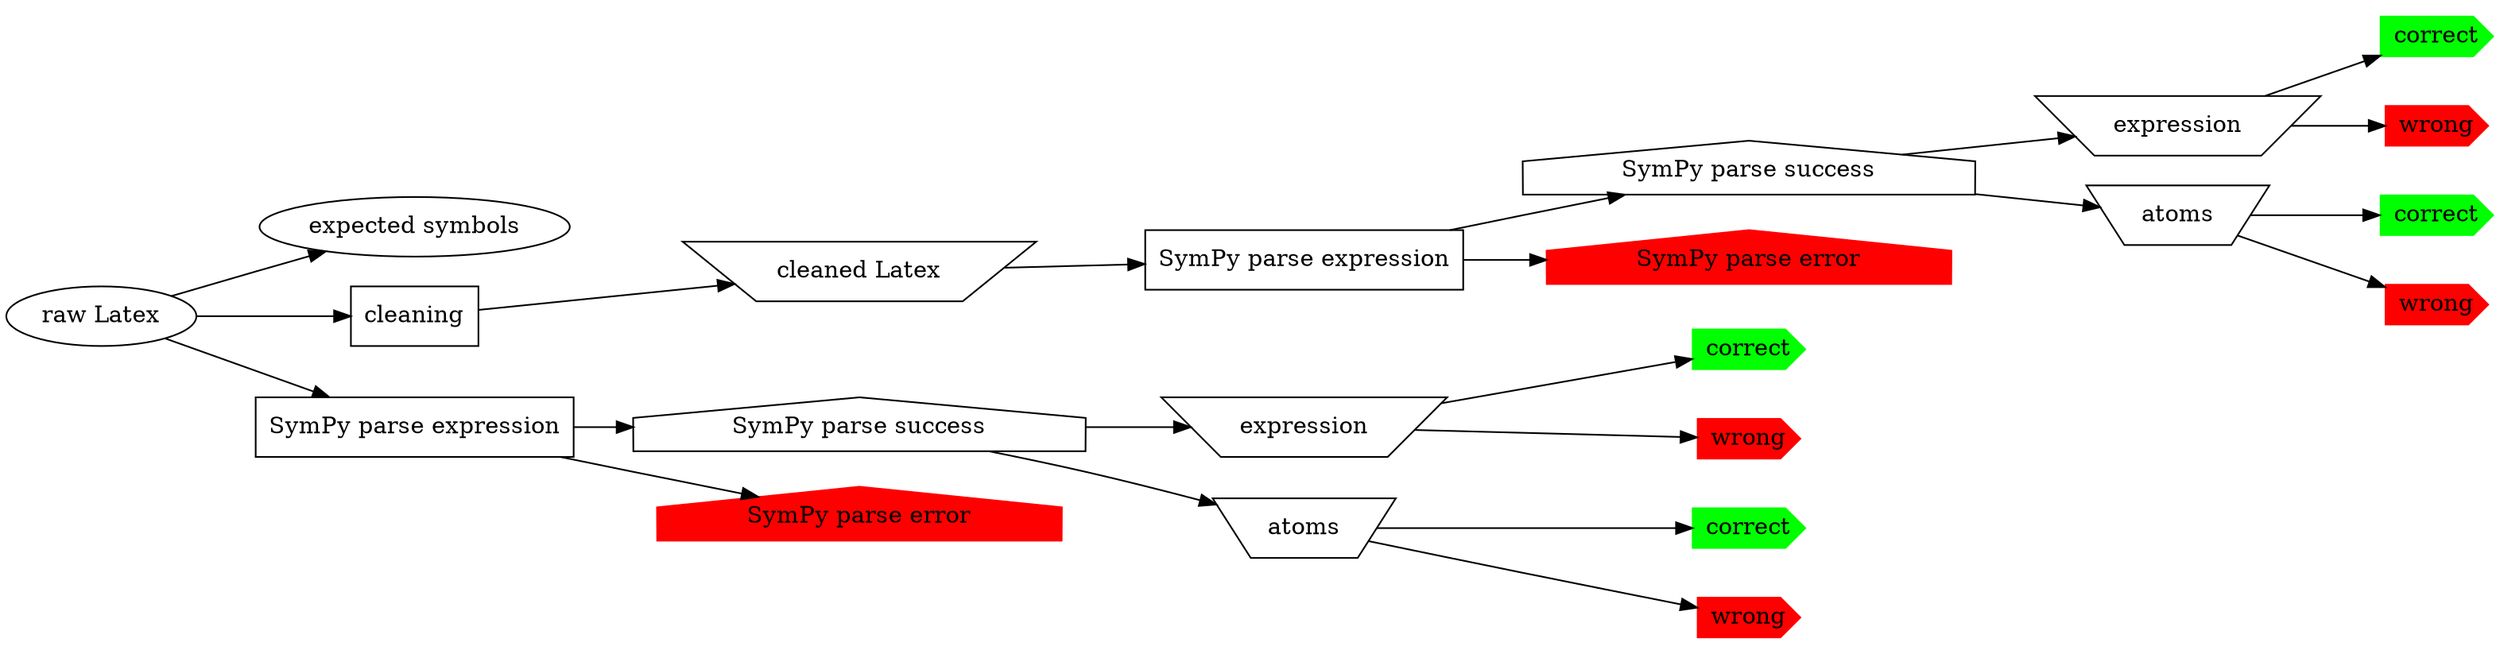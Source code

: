 digraph G {
    rankdir="LR";

  "raw Latex" [shape="oval"]; // manual
  "expected symbols" [shape="oval"]; // manual
  
  "raw Latex" -> "expected symbols";
  
  "cleaning" [shape="rectangle"]; // action
  
  "raw Latex" -> "cleaning";
 
  "cleaned Latex" [shape="invtrapezium"]; // intermediate file
  
  "cleaning" -> "cleaned Latex";
  
  sympy_parse_raw [shape="rectangle" label="SymPy parse expression"]; // action
  
  "raw Latex" -> sympy_parse_raw;

  sympy_parse_clean [shape="rectangle" label="SymPy parse expression"]; // action
 
  "cleaned Latex" ->  sympy_parse_clean;

  sympy_raw_success [shape="house", label="SymPy parse success"];
  sympy_raw_error [shape="house" style=filled color=red, label="SymPy parse error"];

  sympy_parse_raw -> sympy_raw_success;
  sympy_parse_raw -> sympy_raw_error;

  sympy_clean_success [shape="house", label="SymPy parse success"];
  sympy_clean_error [shape="house" style=filled color=red, label="SymPy parse error"];
  
  sympy_parse_clean -> sympy_clean_success;
  sympy_parse_clean -> sympy_clean_error;
  
  raw_sympy_expr  [label="expression" shape="invtrapezium"]; // intermediate file
  raw_sympy_atoms  [label="atoms" shape="invtrapezium"]; // intermediate file

  sympy_raw_success -> raw_sympy_expr;
  sympy_raw_success -> raw_sympy_atoms;

  clean_sympy_expr  [label="expression" shape="invtrapezium"]; // intermediate file
  clean_sympy_atoms  [label="atoms" shape="invtrapezium"]; // intermediate file
  
  sympy_clean_success -> clean_sympy_expr;
  sympy_clean_success -> clean_sympy_atoms;
  
  sympy_clean_expr_correct [shape=cds style=filled color=green, label="correct"];
  sympy_clean_expr_wrong [shape=cds style=filled color=red, label="wrong"];
 
  clean_sympy_expr -> sympy_clean_expr_correct;
  clean_sympy_expr -> sympy_clean_expr_wrong;

  sympy_clean_atoms_correct [shape=cds style=filled color=green, label="correct"];
  sympy_clean_atoms_wrong [shape=cds style=filled color=red, label="wrong"];
 
  clean_sympy_atoms -> sympy_clean_atoms_correct;
  clean_sympy_atoms -> sympy_clean_atoms_wrong;
 
  sympy_raw_expr_correct [shape=cds style=filled color=green, label="correct"];
  sympy_raw_expr_wrong [shape=cds style=filled color=red, label="wrong"];
 
  raw_sympy_expr -> sympy_raw_expr_correct;
  raw_sympy_expr -> sympy_raw_expr_wrong;

  sympy_raw_atoms_correct [shape=cds style=filled color=green, label="correct"];
  sympy_raw_atoms_wrong [shape=cds style=filled color=red, label="wrong"];
 
  raw_sympy_atoms -> sympy_raw_atoms_correct;
  raw_sympy_atoms -> sympy_raw_atoms_wrong;
 
  
}
